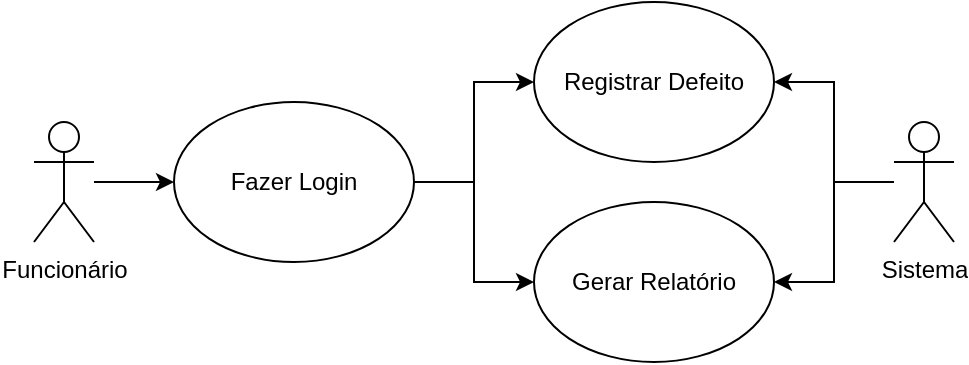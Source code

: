 <mxfile version="22.0.6" type="github">
  <diagram name="Página-1" id="w7Kvs13lsxpiEk4H9m1z">
    <mxGraphModel dx="1434" dy="782" grid="1" gridSize="10" guides="1" tooltips="1" connect="1" arrows="1" fold="1" page="1" pageScale="1" pageWidth="827" pageHeight="1169" math="0" shadow="0">
      <root>
        <mxCell id="0" />
        <mxCell id="1" parent="0" />
        <mxCell id="jOGkWi9F5a6bfDDfzvdL-16" style="edgeStyle=orthogonalEdgeStyle;rounded=0;orthogonalLoop=1;jettySize=auto;html=1;" edge="1" parent="1" source="jOGkWi9F5a6bfDDfzvdL-1" target="jOGkWi9F5a6bfDDfzvdL-6">
          <mxGeometry relative="1" as="geometry" />
        </mxCell>
        <mxCell id="jOGkWi9F5a6bfDDfzvdL-1" value="Funcionário" style="shape=umlActor;verticalLabelPosition=bottom;verticalAlign=top;html=1;outlineConnect=0;" vertex="1" parent="1">
          <mxGeometry x="170" y="180" width="30" height="60" as="geometry" />
        </mxCell>
        <mxCell id="jOGkWi9F5a6bfDDfzvdL-4" value="Registrar Defeito" style="ellipse;whiteSpace=wrap;html=1;" vertex="1" parent="1">
          <mxGeometry x="420" y="120" width="120" height="80" as="geometry" />
        </mxCell>
        <mxCell id="jOGkWi9F5a6bfDDfzvdL-5" value="Gerar Relatório" style="ellipse;whiteSpace=wrap;html=1;" vertex="1" parent="1">
          <mxGeometry x="420" y="220" width="120" height="80" as="geometry" />
        </mxCell>
        <mxCell id="jOGkWi9F5a6bfDDfzvdL-17" style="edgeStyle=orthogonalEdgeStyle;rounded=0;orthogonalLoop=1;jettySize=auto;html=1;" edge="1" parent="1" source="jOGkWi9F5a6bfDDfzvdL-6" target="jOGkWi9F5a6bfDDfzvdL-4">
          <mxGeometry relative="1" as="geometry" />
        </mxCell>
        <mxCell id="jOGkWi9F5a6bfDDfzvdL-18" style="edgeStyle=orthogonalEdgeStyle;rounded=0;orthogonalLoop=1;jettySize=auto;html=1;entryX=0;entryY=0.5;entryDx=0;entryDy=0;" edge="1" parent="1" source="jOGkWi9F5a6bfDDfzvdL-6" target="jOGkWi9F5a6bfDDfzvdL-5">
          <mxGeometry relative="1" as="geometry" />
        </mxCell>
        <mxCell id="jOGkWi9F5a6bfDDfzvdL-6" value="Fazer Login" style="ellipse;whiteSpace=wrap;html=1;" vertex="1" parent="1">
          <mxGeometry x="240" y="170" width="120" height="80" as="geometry" />
        </mxCell>
        <mxCell id="jOGkWi9F5a6bfDDfzvdL-21" style="edgeStyle=orthogonalEdgeStyle;rounded=0;orthogonalLoop=1;jettySize=auto;html=1;" edge="1" parent="1" source="jOGkWi9F5a6bfDDfzvdL-20" target="jOGkWi9F5a6bfDDfzvdL-4">
          <mxGeometry relative="1" as="geometry" />
        </mxCell>
        <mxCell id="jOGkWi9F5a6bfDDfzvdL-22" style="edgeStyle=orthogonalEdgeStyle;rounded=0;orthogonalLoop=1;jettySize=auto;html=1;entryX=1;entryY=0.5;entryDx=0;entryDy=0;" edge="1" parent="1" source="jOGkWi9F5a6bfDDfzvdL-20" target="jOGkWi9F5a6bfDDfzvdL-5">
          <mxGeometry relative="1" as="geometry" />
        </mxCell>
        <mxCell id="jOGkWi9F5a6bfDDfzvdL-20" value="Sistema" style="shape=umlActor;verticalLabelPosition=bottom;verticalAlign=top;html=1;outlineConnect=0;" vertex="1" parent="1">
          <mxGeometry x="600" y="180" width="30" height="60" as="geometry" />
        </mxCell>
      </root>
    </mxGraphModel>
  </diagram>
</mxfile>
